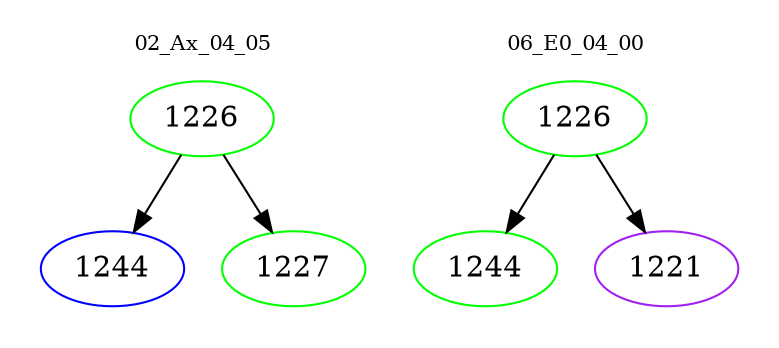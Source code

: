 digraph{
subgraph cluster_0 {
color = white
label = "02_Ax_04_05";
fontsize=10;
T0_1226 [label="1226", color="green"]
T0_1226 -> T0_1244 [color="black"]
T0_1244 [label="1244", color="blue"]
T0_1226 -> T0_1227 [color="black"]
T0_1227 [label="1227", color="green"]
}
subgraph cluster_1 {
color = white
label = "06_E0_04_00";
fontsize=10;
T1_1226 [label="1226", color="green"]
T1_1226 -> T1_1244 [color="black"]
T1_1244 [label="1244", color="green"]
T1_1226 -> T1_1221 [color="black"]
T1_1221 [label="1221", color="purple"]
}
}
